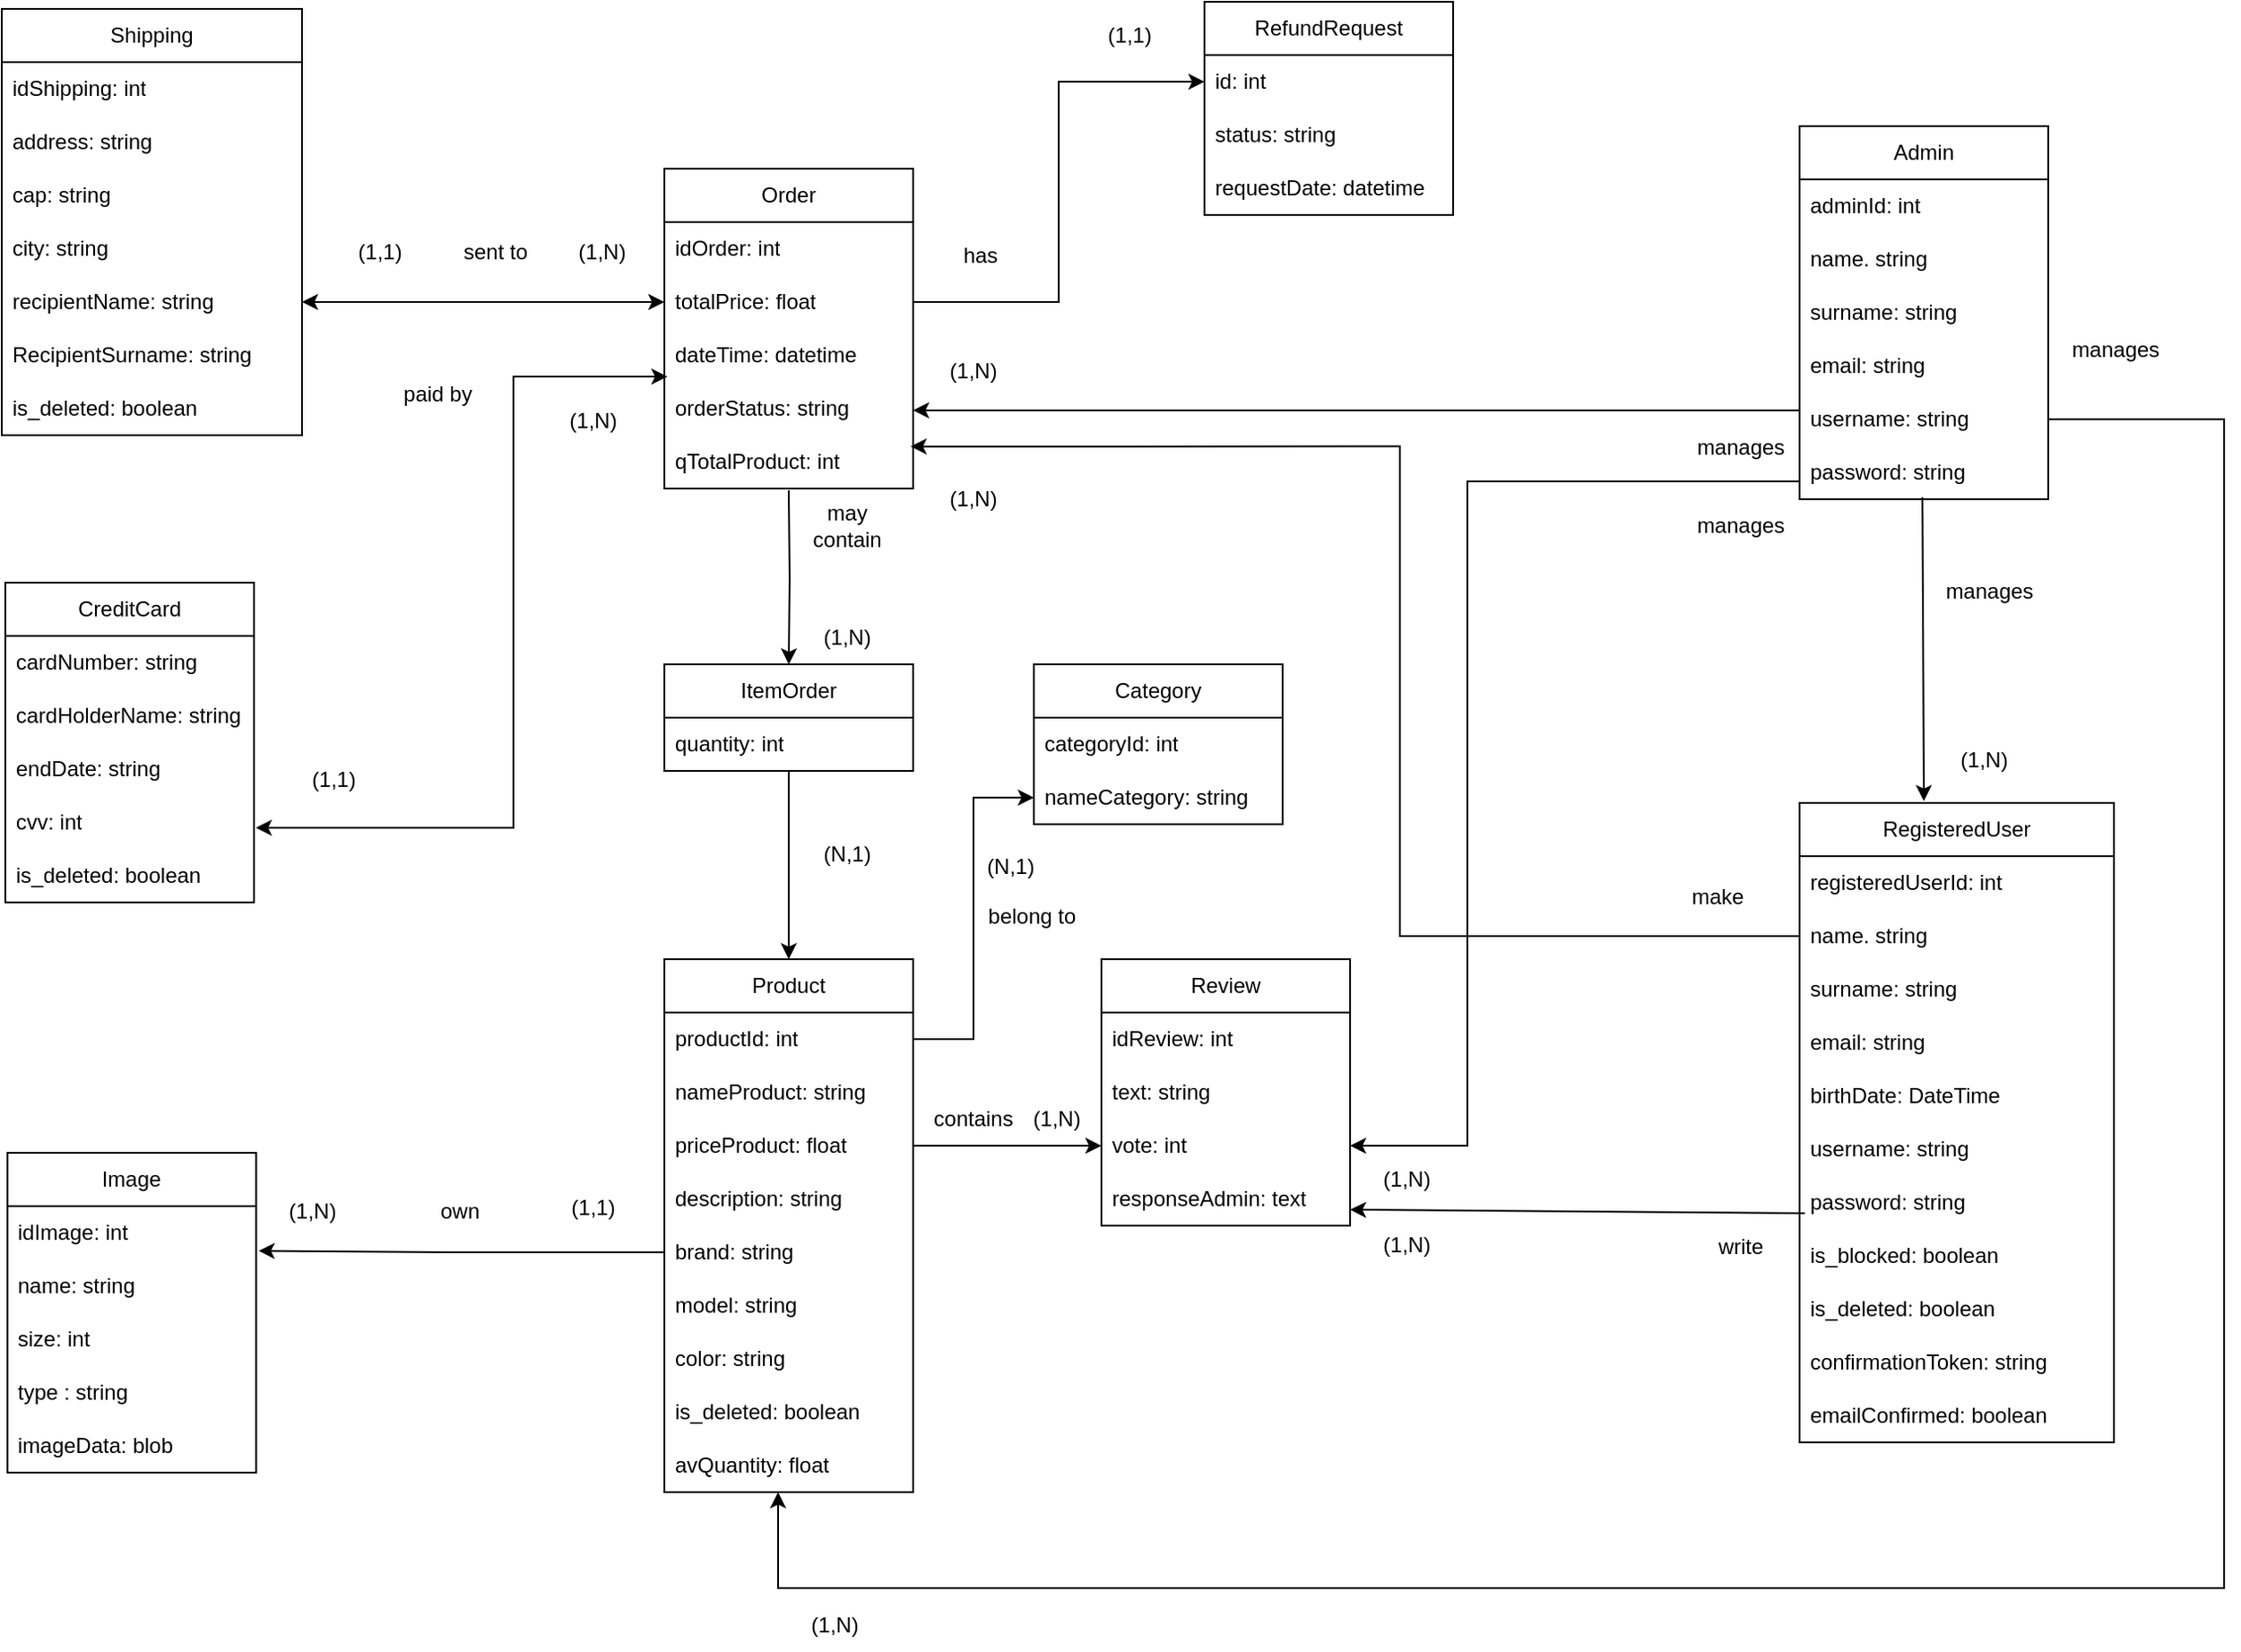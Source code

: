 <mxfile version="27.0.6">
  <diagram id="C5RBs43oDa-KdzZeNtuy" name="Page-1">
    <mxGraphModel dx="1487" dy="1133" grid="0" gridSize="10" guides="1" tooltips="1" connect="1" arrows="1" fold="1" page="1" pageScale="1" pageWidth="1920" pageHeight="1200" math="0" shadow="0">
      <root>
        <object label="" id="WIyWlLk6GJQsqaUBKTNV-0">
          <mxCell />
        </object>
        <mxCell id="WIyWlLk6GJQsqaUBKTNV-1" parent="WIyWlLk6GJQsqaUBKTNV-0" />
        <mxCell id="MhLDCH84hU7Oh2rrtrW8-7" value="Admin" style="swimlane;fontStyle=0;childLayout=stackLayout;horizontal=1;startSize=30;horizontalStack=0;resizeParent=1;resizeParentMax=0;resizeLast=0;collapsible=1;marginBottom=0;whiteSpace=wrap;html=1;" parent="WIyWlLk6GJQsqaUBKTNV-1" vertex="1">
          <mxGeometry x="1229" y="175" width="140" height="210" as="geometry" />
        </mxCell>
        <mxCell id="MhLDCH84hU7Oh2rrtrW8-8" value="adminId: int" style="text;strokeColor=none;fillColor=none;align=left;verticalAlign=middle;spacingLeft=4;spacingRight=4;overflow=hidden;points=[[0,0.5],[1,0.5]];portConstraint=eastwest;rotatable=0;whiteSpace=wrap;html=1;shadow=0;labelBorderColor=none;" parent="MhLDCH84hU7Oh2rrtrW8-7" vertex="1">
          <mxGeometry y="30" width="140" height="30" as="geometry" />
        </mxCell>
        <mxCell id="e3ILOtBGCpnbCZu8-9QI-45" value="name. string" style="text;strokeColor=none;fillColor=none;align=left;verticalAlign=middle;spacingLeft=4;spacingRight=4;overflow=hidden;points=[[0,0.5],[1,0.5]];portConstraint=eastwest;rotatable=0;whiteSpace=wrap;html=1;shadow=0;labelBorderColor=none;" parent="MhLDCH84hU7Oh2rrtrW8-7" vertex="1">
          <mxGeometry y="60" width="140" height="30" as="geometry" />
        </mxCell>
        <mxCell id="MhLDCH84hU7Oh2rrtrW8-9" value="surname: string" style="text;strokeColor=none;fillColor=none;align=left;verticalAlign=middle;spacingLeft=4;spacingRight=4;overflow=hidden;points=[[0,0.5],[1,0.5]];portConstraint=eastwest;rotatable=0;whiteSpace=wrap;html=1;" parent="MhLDCH84hU7Oh2rrtrW8-7" vertex="1">
          <mxGeometry y="90" width="140" height="30" as="geometry" />
        </mxCell>
        <mxCell id="MhLDCH84hU7Oh2rrtrW8-10" value="email: string" style="text;strokeColor=none;fillColor=none;align=left;verticalAlign=middle;spacingLeft=4;spacingRight=4;overflow=hidden;points=[[0,0.5],[1,0.5]];portConstraint=eastwest;rotatable=0;whiteSpace=wrap;html=1;" parent="MhLDCH84hU7Oh2rrtrW8-7" vertex="1">
          <mxGeometry y="120" width="140" height="30" as="geometry" />
        </mxCell>
        <mxCell id="MhLDCH84hU7Oh2rrtrW8-13" value="username: string" style="text;strokeColor=none;fillColor=none;align=left;verticalAlign=middle;spacingLeft=4;spacingRight=4;overflow=hidden;points=[[0,0.5],[1,0.5]];portConstraint=eastwest;rotatable=0;whiteSpace=wrap;html=1;" parent="MhLDCH84hU7Oh2rrtrW8-7" vertex="1">
          <mxGeometry y="150" width="140" height="30" as="geometry" />
        </mxCell>
        <mxCell id="MhLDCH84hU7Oh2rrtrW8-14" value="password: string" style="text;strokeColor=none;fillColor=none;align=left;verticalAlign=middle;spacingLeft=4;spacingRight=4;overflow=hidden;points=[[0,0.5],[1,0.5]];portConstraint=eastwest;rotatable=0;whiteSpace=wrap;html=1;" parent="MhLDCH84hU7Oh2rrtrW8-7" vertex="1">
          <mxGeometry y="180" width="140" height="30" as="geometry" />
        </mxCell>
        <mxCell id="MhLDCH84hU7Oh2rrtrW8-43" value="CreditCard" style="swimlane;fontStyle=0;childLayout=stackLayout;horizontal=1;startSize=30;horizontalStack=0;resizeParent=1;resizeParentMax=0;resizeLast=0;collapsible=1;marginBottom=0;whiteSpace=wrap;html=1;" parent="WIyWlLk6GJQsqaUBKTNV-1" vertex="1">
          <mxGeometry x="219.0" y="432" width="140" height="180" as="geometry" />
        </mxCell>
        <mxCell id="MhLDCH84hU7Oh2rrtrW8-47" value="cardNumber: string" style="text;strokeColor=none;fillColor=none;align=left;verticalAlign=middle;spacingLeft=4;spacingRight=4;overflow=hidden;points=[[0,0.5],[1,0.5]];portConstraint=eastwest;rotatable=0;whiteSpace=wrap;html=1;" parent="MhLDCH84hU7Oh2rrtrW8-43" vertex="1">
          <mxGeometry y="30" width="140" height="30" as="geometry" />
        </mxCell>
        <mxCell id="MhLDCH84hU7Oh2rrtrW8-44" value="cardHolderName: string" style="text;strokeColor=none;fillColor=none;align=left;verticalAlign=middle;spacingLeft=4;spacingRight=4;overflow=hidden;points=[[0,0.5],[1,0.5]];portConstraint=eastwest;rotatable=0;whiteSpace=wrap;html=1;" parent="MhLDCH84hU7Oh2rrtrW8-43" vertex="1">
          <mxGeometry y="60" width="140" height="30" as="geometry" />
        </mxCell>
        <mxCell id="MhLDCH84hU7Oh2rrtrW8-46" value="endDate: string" style="text;strokeColor=none;fillColor=none;align=left;verticalAlign=middle;spacingLeft=4;spacingRight=4;overflow=hidden;points=[[0,0.5],[1,0.5]];portConstraint=eastwest;rotatable=0;whiteSpace=wrap;html=1;" parent="MhLDCH84hU7Oh2rrtrW8-43" vertex="1">
          <mxGeometry y="90" width="140" height="30" as="geometry" />
        </mxCell>
        <mxCell id="MhLDCH84hU7Oh2rrtrW8-48" value="cvv: int" style="text;strokeColor=none;fillColor=none;align=left;verticalAlign=middle;spacingLeft=4;spacingRight=4;overflow=hidden;points=[[0,0.5],[1,0.5]];portConstraint=eastwest;rotatable=0;whiteSpace=wrap;html=1;" parent="MhLDCH84hU7Oh2rrtrW8-43" vertex="1">
          <mxGeometry y="120" width="140" height="30" as="geometry" />
        </mxCell>
        <mxCell id="eoG7P_aA4SIfmURsCAFH-52" value="is_deleted: boolean" style="text;strokeColor=none;fillColor=none;align=left;verticalAlign=middle;spacingLeft=4;spacingRight=4;overflow=hidden;points=[[0,0.5],[1,0.5]];portConstraint=eastwest;rotatable=0;whiteSpace=wrap;html=1;" vertex="1" parent="MhLDCH84hU7Oh2rrtrW8-43">
          <mxGeometry y="150" width="140" height="30" as="geometry" />
        </mxCell>
        <mxCell id="MhLDCH84hU7Oh2rrtrW8-71" value="Review" style="swimlane;fontStyle=0;childLayout=stackLayout;horizontal=1;startSize=30;horizontalStack=0;resizeParent=1;resizeParentMax=0;resizeLast=0;collapsible=1;marginBottom=0;whiteSpace=wrap;html=1;" parent="WIyWlLk6GJQsqaUBKTNV-1" vertex="1">
          <mxGeometry x="836" y="644" width="140" height="150" as="geometry" />
        </mxCell>
        <mxCell id="MhLDCH84hU7Oh2rrtrW8-72" value="idReview: int" style="text;strokeColor=none;fillColor=none;align=left;verticalAlign=middle;spacingLeft=4;spacingRight=4;overflow=hidden;points=[[0,0.5],[1,0.5]];portConstraint=eastwest;rotatable=0;whiteSpace=wrap;html=1;" parent="MhLDCH84hU7Oh2rrtrW8-71" vertex="1">
          <mxGeometry y="30" width="140" height="30" as="geometry" />
        </mxCell>
        <mxCell id="e3ILOtBGCpnbCZu8-9QI-52" value="text: string" style="text;strokeColor=none;fillColor=none;align=left;verticalAlign=middle;spacingLeft=4;spacingRight=4;overflow=hidden;points=[[0,0.5],[1,0.5]];portConstraint=eastwest;rotatable=0;whiteSpace=wrap;html=1;" parent="MhLDCH84hU7Oh2rrtrW8-71" vertex="1">
          <mxGeometry y="60" width="140" height="30" as="geometry" />
        </mxCell>
        <mxCell id="MhLDCH84hU7Oh2rrtrW8-73" value="vote: int" style="text;strokeColor=none;fillColor=none;align=left;verticalAlign=middle;spacingLeft=4;spacingRight=4;overflow=hidden;points=[[0,0.5],[1,0.5]];portConstraint=eastwest;rotatable=0;whiteSpace=wrap;html=1;" parent="MhLDCH84hU7Oh2rrtrW8-71" vertex="1">
          <mxGeometry y="90" width="140" height="30" as="geometry" />
        </mxCell>
        <mxCell id="e3ILOtBGCpnbCZu8-9QI-53" value="responseAdmin: text" style="text;strokeColor=none;fillColor=none;align=left;verticalAlign=middle;spacingLeft=4;spacingRight=4;overflow=hidden;points=[[0,0.5],[1,0.5]];portConstraint=eastwest;rotatable=0;whiteSpace=wrap;html=1;" parent="MhLDCH84hU7Oh2rrtrW8-71" vertex="1">
          <mxGeometry y="120" width="140" height="30" as="geometry" />
        </mxCell>
        <mxCell id="MhLDCH84hU7Oh2rrtrW8-78" value="Product" style="swimlane;fontStyle=0;childLayout=stackLayout;horizontal=1;startSize=30;horizontalStack=0;resizeParent=1;resizeParentMax=0;resizeLast=0;collapsible=1;marginBottom=0;whiteSpace=wrap;html=1;" parent="WIyWlLk6GJQsqaUBKTNV-1" vertex="1">
          <mxGeometry x="590" y="644" width="140" height="300" as="geometry" />
        </mxCell>
        <mxCell id="MhLDCH84hU7Oh2rrtrW8-79" value="productId: int" style="text;strokeColor=none;fillColor=none;align=left;verticalAlign=middle;spacingLeft=4;spacingRight=4;overflow=hidden;points=[[0,0.5],[1,0.5]];portConstraint=eastwest;rotatable=0;whiteSpace=wrap;html=1;" parent="MhLDCH84hU7Oh2rrtrW8-78" vertex="1">
          <mxGeometry y="30" width="140" height="30" as="geometry" />
        </mxCell>
        <mxCell id="e3ILOtBGCpnbCZu8-9QI-60" value="nameProduct: string" style="text;strokeColor=none;fillColor=none;align=left;verticalAlign=middle;spacingLeft=4;spacingRight=4;overflow=hidden;points=[[0,0.5],[1,0.5]];portConstraint=eastwest;rotatable=0;whiteSpace=wrap;html=1;" parent="MhLDCH84hU7Oh2rrtrW8-78" vertex="1">
          <mxGeometry y="60" width="140" height="30" as="geometry" />
        </mxCell>
        <mxCell id="MhLDCH84hU7Oh2rrtrW8-81" value="priceProduct: float" style="text;strokeColor=none;fillColor=none;align=left;verticalAlign=middle;spacingLeft=4;spacingRight=4;overflow=hidden;points=[[0,0.5],[1,0.5]];portConstraint=eastwest;rotatable=0;whiteSpace=wrap;html=1;" parent="MhLDCH84hU7Oh2rrtrW8-78" vertex="1">
          <mxGeometry y="90" width="140" height="30" as="geometry" />
        </mxCell>
        <mxCell id="e3ILOtBGCpnbCZu8-9QI-57" value="description: string" style="text;strokeColor=none;fillColor=none;align=left;verticalAlign=middle;spacingLeft=4;spacingRight=4;overflow=hidden;points=[[0,0.5],[1,0.5]];portConstraint=eastwest;rotatable=0;whiteSpace=wrap;html=1;" parent="MhLDCH84hU7Oh2rrtrW8-78" vertex="1">
          <mxGeometry y="120" width="140" height="30" as="geometry" />
        </mxCell>
        <mxCell id="e3ILOtBGCpnbCZu8-9QI-78" value="brand: string" style="text;strokeColor=none;fillColor=none;align=left;verticalAlign=middle;spacingLeft=4;spacingRight=4;overflow=hidden;points=[[0,0.5],[1,0.5]];portConstraint=eastwest;rotatable=0;whiteSpace=wrap;html=1;" parent="MhLDCH84hU7Oh2rrtrW8-78" vertex="1">
          <mxGeometry y="150" width="140" height="30" as="geometry" />
        </mxCell>
        <mxCell id="eoG7P_aA4SIfmURsCAFH-36" value="model&lt;span style=&quot;background-color: transparent; color: light-dark(rgb(0, 0, 0), rgb(255, 255, 255));&quot;&gt;: string&lt;/span&gt;" style="text;strokeColor=none;fillColor=none;align=left;verticalAlign=middle;spacingLeft=4;spacingRight=4;overflow=hidden;points=[[0,0.5],[1,0.5]];portConstraint=eastwest;rotatable=0;whiteSpace=wrap;html=1;" vertex="1" parent="MhLDCH84hU7Oh2rrtrW8-78">
          <mxGeometry y="180" width="140" height="30" as="geometry" />
        </mxCell>
        <mxCell id="eoG7P_aA4SIfmURsCAFH-37" value="&lt;span style=&quot;background-color: transparent; color: light-dark(rgb(0, 0, 0), rgb(255, 255, 255));&quot;&gt;color: string&lt;/span&gt;" style="text;strokeColor=none;fillColor=none;align=left;verticalAlign=middle;spacingLeft=4;spacingRight=4;overflow=hidden;points=[[0,0.5],[1,0.5]];portConstraint=eastwest;rotatable=0;whiteSpace=wrap;html=1;" vertex="1" parent="MhLDCH84hU7Oh2rrtrW8-78">
          <mxGeometry y="210" width="140" height="30" as="geometry" />
        </mxCell>
        <mxCell id="eoG7P_aA4SIfmURsCAFH-38" value="&lt;span style=&quot;background-color: transparent; color: light-dark(rgb(0, 0, 0), rgb(255, 255, 255));&quot;&gt;is_deleted: boolean&lt;/span&gt;" style="text;strokeColor=none;fillColor=none;align=left;verticalAlign=middle;spacingLeft=4;spacingRight=4;overflow=hidden;points=[[0,0.5],[1,0.5]];portConstraint=eastwest;rotatable=0;whiteSpace=wrap;html=1;" vertex="1" parent="MhLDCH84hU7Oh2rrtrW8-78">
          <mxGeometry y="240" width="140" height="30" as="geometry" />
        </mxCell>
        <mxCell id="eoG7P_aA4SIfmURsCAFH-39" value="avQuantity: float" style="text;strokeColor=none;fillColor=none;align=left;verticalAlign=middle;spacingLeft=4;spacingRight=4;overflow=hidden;points=[[0,0.5],[1,0.5]];portConstraint=eastwest;rotatable=0;whiteSpace=wrap;html=1;" vertex="1" parent="MhLDCH84hU7Oh2rrtrW8-78">
          <mxGeometry y="270" width="140" height="30" as="geometry" />
        </mxCell>
        <mxCell id="q-fIzM40eJiaRNclRnUj-18" style="edgeStyle=orthogonalEdgeStyle;rounded=0;orthogonalLoop=1;jettySize=auto;html=1;exitX=0.5;exitY=1;exitDx=0;exitDy=0;entryX=0.5;entryY=0;entryDx=0;entryDy=0;" parent="WIyWlLk6GJQsqaUBKTNV-1" target="q-fIzM40eJiaRNclRnUj-14" edge="1">
          <mxGeometry relative="1" as="geometry">
            <mxPoint x="660" y="380" as="sourcePoint" />
          </mxGeometry>
        </mxCell>
        <mxCell id="MhLDCH84hU7Oh2rrtrW8-117" value="Shipping" style="swimlane;fontStyle=0;childLayout=stackLayout;horizontal=1;startSize=30;horizontalStack=0;resizeParent=1;resizeParentMax=0;resizeLast=0;collapsible=1;marginBottom=0;whiteSpace=wrap;html=1;" parent="WIyWlLk6GJQsqaUBKTNV-1" vertex="1">
          <mxGeometry x="217" y="109" width="169" height="240" as="geometry" />
        </mxCell>
        <mxCell id="MhLDCH84hU7Oh2rrtrW8-118" value="idShipping: int" style="text;strokeColor=none;fillColor=none;align=left;verticalAlign=middle;spacingLeft=4;spacingRight=4;overflow=hidden;points=[[0,0.5],[1,0.5]];portConstraint=eastwest;rotatable=0;whiteSpace=wrap;html=1;" parent="MhLDCH84hU7Oh2rrtrW8-117" vertex="1">
          <mxGeometry y="30" width="169" height="30" as="geometry" />
        </mxCell>
        <mxCell id="e3ILOtBGCpnbCZu8-9QI-81" value="address: string" style="text;strokeColor=none;fillColor=none;align=left;verticalAlign=middle;spacingLeft=4;spacingRight=4;overflow=hidden;points=[[0,0.5],[1,0.5]];portConstraint=eastwest;rotatable=0;whiteSpace=wrap;html=1;" parent="MhLDCH84hU7Oh2rrtrW8-117" vertex="1">
          <mxGeometry y="60" width="169" height="30" as="geometry" />
        </mxCell>
        <mxCell id="MhLDCH84hU7Oh2rrtrW8-119" value="cap&lt;span style=&quot;background-color: transparent; color: light-dark(rgb(0, 0, 0), rgb(255, 255, 255));&quot;&gt;: string&lt;/span&gt;" style="text;strokeColor=none;fillColor=none;align=left;verticalAlign=middle;spacingLeft=4;spacingRight=4;overflow=hidden;points=[[0,0.5],[1,0.5]];portConstraint=eastwest;rotatable=0;whiteSpace=wrap;html=1;" parent="MhLDCH84hU7Oh2rrtrW8-117" vertex="1">
          <mxGeometry y="90" width="169" height="30" as="geometry" />
        </mxCell>
        <mxCell id="MhLDCH84hU7Oh2rrtrW8-120" value="city: string" style="text;strokeColor=none;fillColor=none;align=left;verticalAlign=middle;spacingLeft=4;spacingRight=4;overflow=hidden;points=[[0,0.5],[1,0.5]];portConstraint=eastwest;rotatable=0;whiteSpace=wrap;html=1;" parent="MhLDCH84hU7Oh2rrtrW8-117" vertex="1">
          <mxGeometry y="120" width="169" height="30" as="geometry" />
        </mxCell>
        <mxCell id="MhLDCH84hU7Oh2rrtrW8-121" value="recipientName: string" style="text;strokeColor=none;fillColor=none;align=left;verticalAlign=middle;spacingLeft=4;spacingRight=4;overflow=hidden;points=[[0,0.5],[1,0.5]];portConstraint=eastwest;rotatable=0;whiteSpace=wrap;html=1;" parent="MhLDCH84hU7Oh2rrtrW8-117" vertex="1">
          <mxGeometry y="150" width="169" height="30" as="geometry" />
        </mxCell>
        <mxCell id="MhLDCH84hU7Oh2rrtrW8-122" value="RecipientSurname: string" style="text;strokeColor=none;fillColor=none;align=left;verticalAlign=middle;spacingLeft=4;spacingRight=4;overflow=hidden;points=[[0,0.5],[1,0.5]];portConstraint=eastwest;rotatable=0;whiteSpace=wrap;html=1;" parent="MhLDCH84hU7Oh2rrtrW8-117" vertex="1">
          <mxGeometry y="180" width="169" height="30" as="geometry" />
        </mxCell>
        <mxCell id="eoG7P_aA4SIfmURsCAFH-51" value="is_deleted: boolean" style="text;strokeColor=none;fillColor=none;align=left;verticalAlign=middle;spacingLeft=4;spacingRight=4;overflow=hidden;points=[[0,0.5],[1,0.5]];portConstraint=eastwest;rotatable=0;whiteSpace=wrap;html=1;" vertex="1" parent="MhLDCH84hU7Oh2rrtrW8-117">
          <mxGeometry y="210" width="169" height="30" as="geometry" />
        </mxCell>
        <mxCell id="q-fIzM40eJiaRNclRnUj-7" style="edgeStyle=orthogonalEdgeStyle;rounded=0;orthogonalLoop=1;jettySize=auto;html=1;exitX=0;exitY=0.5;exitDx=0;exitDy=0;strokeColor=default;startArrow=classic;startFill=1;" parent="WIyWlLk6GJQsqaUBKTNV-1" edge="1">
          <mxGeometry relative="1" as="geometry">
            <Array as="points">
              <mxPoint x="505" y="316" />
              <mxPoint x="505" y="570" />
            </Array>
            <mxPoint x="360" y="570" as="targetPoint" />
            <mxPoint x="591.7" y="316" as="sourcePoint" />
          </mxGeometry>
        </mxCell>
        <mxCell id="q-fIzM40eJiaRNclRnUj-9" value="" style="endArrow=classic;html=1;rounded=0;exitX=0.494;exitY=1.028;exitDx=0;exitDy=0;exitPerimeter=0;entryX=0.5;entryY=0;entryDx=0;entryDy=0;" parent="WIyWlLk6GJQsqaUBKTNV-1" edge="1">
          <mxGeometry width="50" height="50" relative="1" as="geometry">
            <mxPoint x="1298.16" y="383.84" as="sourcePoint" />
            <mxPoint x="1299" y="555" as="targetPoint" />
          </mxGeometry>
        </mxCell>
        <mxCell id="q-fIzM40eJiaRNclRnUj-11" style="edgeStyle=orthogonalEdgeStyle;rounded=0;orthogonalLoop=1;jettySize=auto;html=1;exitX=0;exitY=0.5;exitDx=0;exitDy=0;entryX=1;entryY=0.5;entryDx=0;entryDy=0;" parent="WIyWlLk6GJQsqaUBKTNV-1" edge="1">
          <mxGeometry relative="1" as="geometry">
            <mxPoint x="1229" y="338" as="sourcePoint" />
            <mxPoint x="730" y="335" as="targetPoint" />
            <Array as="points">
              <mxPoint x="1229" y="335" />
            </Array>
          </mxGeometry>
        </mxCell>
        <mxCell id="q-fIzM40eJiaRNclRnUj-19" style="edgeStyle=orthogonalEdgeStyle;rounded=0;orthogonalLoop=1;jettySize=auto;html=1;exitX=0.5;exitY=1;exitDx=0;exitDy=0;entryX=0.5;entryY=0;entryDx=0;entryDy=0;" parent="WIyWlLk6GJQsqaUBKTNV-1" source="q-fIzM40eJiaRNclRnUj-14" target="MhLDCH84hU7Oh2rrtrW8-78" edge="1">
          <mxGeometry relative="1" as="geometry" />
        </mxCell>
        <mxCell id="q-fIzM40eJiaRNclRnUj-14" value="ItemOrder" style="swimlane;fontStyle=0;childLayout=stackLayout;horizontal=1;startSize=30;horizontalStack=0;resizeParent=1;resizeParentMax=0;resizeLast=0;collapsible=1;marginBottom=0;whiteSpace=wrap;html=1;" parent="WIyWlLk6GJQsqaUBKTNV-1" vertex="1">
          <mxGeometry x="590" y="478" width="140" height="60" as="geometry" />
        </mxCell>
        <mxCell id="q-fIzM40eJiaRNclRnUj-42" value="quantity: int" style="text;strokeColor=none;fillColor=none;align=left;verticalAlign=middle;spacingLeft=4;spacingRight=4;overflow=hidden;points=[[0,0.5],[1,0.5]];portConstraint=eastwest;rotatable=0;whiteSpace=wrap;html=1;" parent="q-fIzM40eJiaRNclRnUj-14" vertex="1">
          <mxGeometry y="30" width="140" height="30" as="geometry" />
        </mxCell>
        <mxCell id="q-fIzM40eJiaRNclRnUj-21" style="edgeStyle=orthogonalEdgeStyle;rounded=0;orthogonalLoop=1;jettySize=auto;html=1;exitX=1;exitY=0.5;exitDx=0;exitDy=0;entryX=0;entryY=0.5;entryDx=0;entryDy=0;" parent="WIyWlLk6GJQsqaUBKTNV-1" source="MhLDCH84hU7Oh2rrtrW8-81" target="MhLDCH84hU7Oh2rrtrW8-73" edge="1">
          <mxGeometry relative="1" as="geometry" />
        </mxCell>
        <mxCell id="q-fIzM40eJiaRNclRnUj-30" value="manages" style="text;html=1;align=center;verticalAlign=middle;whiteSpace=wrap;rounded=0;" parent="WIyWlLk6GJQsqaUBKTNV-1" vertex="1">
          <mxGeometry x="1166" y="341" width="60" height="30" as="geometry" />
        </mxCell>
        <mxCell id="q-fIzM40eJiaRNclRnUj-34" style="edgeStyle=orthogonalEdgeStyle;rounded=0;orthogonalLoop=1;jettySize=auto;html=1;exitX=0;exitY=0.5;exitDx=0;exitDy=0;entryX=1;entryY=0.5;entryDx=0;entryDy=0;" parent="WIyWlLk6GJQsqaUBKTNV-1" target="MhLDCH84hU7Oh2rrtrW8-73" edge="1">
          <mxGeometry relative="1" as="geometry">
            <Array as="points">
              <mxPoint x="1229" y="375" />
              <mxPoint x="1042" y="375" />
              <mxPoint x="1042" y="749" />
            </Array>
            <mxPoint x="1229" y="368" as="sourcePoint" />
          </mxGeometry>
        </mxCell>
        <mxCell id="q-fIzM40eJiaRNclRnUj-37" value="manages" style="text;html=1;align=center;verticalAlign=middle;whiteSpace=wrap;rounded=0;" parent="WIyWlLk6GJQsqaUBKTNV-1" vertex="1">
          <mxGeometry x="1377" y="286" width="60" height="30" as="geometry" />
        </mxCell>
        <mxCell id="q-fIzM40eJiaRNclRnUj-38" value="manages" style="text;html=1;align=center;verticalAlign=middle;whiteSpace=wrap;rounded=0;" parent="WIyWlLk6GJQsqaUBKTNV-1" vertex="1">
          <mxGeometry x="1306" y="415" width="60" height="44" as="geometry" />
        </mxCell>
        <mxCell id="q-fIzM40eJiaRNclRnUj-48" value="make" style="text;html=1;align=center;verticalAlign=middle;whiteSpace=wrap;rounded=0;" parent="WIyWlLk6GJQsqaUBKTNV-1" vertex="1">
          <mxGeometry x="1153" y="594" width="60" height="30" as="geometry" />
        </mxCell>
        <mxCell id="q-fIzM40eJiaRNclRnUj-49" value="write" style="text;html=1;align=center;verticalAlign=middle;whiteSpace=wrap;rounded=0;" parent="WIyWlLk6GJQsqaUBKTNV-1" vertex="1">
          <mxGeometry x="1166" y="791" width="60" height="30" as="geometry" />
        </mxCell>
        <mxCell id="q-fIzM40eJiaRNclRnUj-55" value="may contain" style="text;html=1;align=center;verticalAlign=middle;whiteSpace=wrap;rounded=0;" parent="WIyWlLk6GJQsqaUBKTNV-1" vertex="1">
          <mxGeometry x="663" y="385" width="60" height="30" as="geometry" />
        </mxCell>
        <mxCell id="q-fIzM40eJiaRNclRnUj-56" value="(1,N)" style="text;html=1;align=center;verticalAlign=middle;whiteSpace=wrap;rounded=0;" parent="WIyWlLk6GJQsqaUBKTNV-1" vertex="1">
          <mxGeometry x="663" y="448" width="60" height="30" as="geometry" />
        </mxCell>
        <mxCell id="q-fIzM40eJiaRNclRnUj-57" value="(N,1)" style="text;html=1;align=center;verticalAlign=middle;whiteSpace=wrap;rounded=0;" parent="WIyWlLk6GJQsqaUBKTNV-1" vertex="1">
          <mxGeometry x="663" y="570" width="60" height="30" as="geometry" />
        </mxCell>
        <mxCell id="q-fIzM40eJiaRNclRnUj-59" value="contains" style="text;html=1;align=center;verticalAlign=middle;whiteSpace=wrap;rounded=0;" parent="WIyWlLk6GJQsqaUBKTNV-1" vertex="1">
          <mxGeometry x="734" y="719" width="60" height="30" as="geometry" />
        </mxCell>
        <mxCell id="q-fIzM40eJiaRNclRnUj-60" value="(1,N)" style="text;html=1;align=center;verticalAlign=middle;whiteSpace=wrap;rounded=0;" parent="WIyWlLk6GJQsqaUBKTNV-1" vertex="1">
          <mxGeometry x="781" y="719" width="60" height="30" as="geometry" />
        </mxCell>
        <mxCell id="q-fIzM40eJiaRNclRnUj-61" value="(1,1)" style="text;html=1;align=center;verticalAlign=middle;whiteSpace=wrap;rounded=0;" parent="WIyWlLk6GJQsqaUBKTNV-1" vertex="1">
          <mxGeometry x="400" y="231" width="60" height="30" as="geometry" />
        </mxCell>
        <mxCell id="q-fIzM40eJiaRNclRnUj-64" value="(1,1)" style="text;html=1;align=center;verticalAlign=middle;whiteSpace=wrap;rounded=0;" parent="WIyWlLk6GJQsqaUBKTNV-1" vertex="1">
          <mxGeometry x="374" y="528" width="60" height="30" as="geometry" />
        </mxCell>
        <mxCell id="q-fIzM40eJiaRNclRnUj-65" value="(1,N)" style="text;html=1;align=center;verticalAlign=middle;whiteSpace=wrap;rounded=0;" parent="WIyWlLk6GJQsqaUBKTNV-1" vertex="1">
          <mxGeometry x="362" y="771" width="60" height="30" as="geometry" />
        </mxCell>
        <mxCell id="q-fIzM40eJiaRNclRnUj-66" value="(1,N)" style="text;html=1;align=center;verticalAlign=middle;whiteSpace=wrap;rounded=0;" parent="WIyWlLk6GJQsqaUBKTNV-1" vertex="1">
          <mxGeometry x="734" y="304" width="60" height="18" as="geometry" />
        </mxCell>
        <mxCell id="q-fIzM40eJiaRNclRnUj-67" value="(1,N)" style="text;html=1;align=center;verticalAlign=middle;whiteSpace=wrap;rounded=0;" parent="WIyWlLk6GJQsqaUBKTNV-1" vertex="1">
          <mxGeometry x="978" y="753" width="60" height="30" as="geometry" />
        </mxCell>
        <mxCell id="q-fIzM40eJiaRNclRnUj-68" value="(1,N)" style="text;html=1;align=center;verticalAlign=middle;whiteSpace=wrap;rounded=0;" parent="WIyWlLk6GJQsqaUBKTNV-1" vertex="1">
          <mxGeometry x="1303" y="517" width="60" height="30" as="geometry" />
        </mxCell>
        <mxCell id="q-fIzM40eJiaRNclRnUj-71" value="(1,N)" style="text;html=1;align=center;verticalAlign=middle;whiteSpace=wrap;rounded=0;" parent="WIyWlLk6GJQsqaUBKTNV-1" vertex="1">
          <mxGeometry x="734" y="371" width="60" height="28" as="geometry" />
        </mxCell>
        <mxCell id="q-fIzM40eJiaRNclRnUj-73" value="(1,N)" style="text;html=1;align=center;verticalAlign=middle;whiteSpace=wrap;rounded=0;" parent="WIyWlLk6GJQsqaUBKTNV-1" vertex="1">
          <mxGeometry x="978" y="791" width="60" height="28" as="geometry" />
        </mxCell>
        <mxCell id="q-fIzM40eJiaRNclRnUj-74" value="paid by" style="text;html=1;align=center;verticalAlign=middle;whiteSpace=wrap;rounded=0;" parent="WIyWlLk6GJQsqaUBKTNV-1" vertex="1">
          <mxGeometry x="437" y="311" width="51" height="30" as="geometry" />
        </mxCell>
        <mxCell id="q-fIzM40eJiaRNclRnUj-75" value="sent to" style="text;html=1;align=center;verticalAlign=middle;whiteSpace=wrap;rounded=0;" parent="WIyWlLk6GJQsqaUBKTNV-1" vertex="1">
          <mxGeometry x="465" y="231" width="60" height="30" as="geometry" />
        </mxCell>
        <mxCell id="q-fIzM40eJiaRNclRnUj-76" value="Category" style="swimlane;fontStyle=0;childLayout=stackLayout;horizontal=1;startSize=30;horizontalStack=0;resizeParent=1;resizeParentMax=0;resizeLast=0;collapsible=1;marginBottom=0;whiteSpace=wrap;html=1;" parent="WIyWlLk6GJQsqaUBKTNV-1" vertex="1">
          <mxGeometry x="798" y="478" width="140" height="90" as="geometry" />
        </mxCell>
        <mxCell id="q-fIzM40eJiaRNclRnUj-77" value="categoryId: int" style="text;strokeColor=none;fillColor=none;align=left;verticalAlign=middle;spacingLeft=4;spacingRight=4;overflow=hidden;points=[[0,0.5],[1,0.5]];portConstraint=eastwest;rotatable=0;whiteSpace=wrap;html=1;" parent="q-fIzM40eJiaRNclRnUj-76" vertex="1">
          <mxGeometry y="30" width="140" height="30" as="geometry" />
        </mxCell>
        <mxCell id="q-fIzM40eJiaRNclRnUj-78" value="nameCategory: string" style="text;strokeColor=none;fillColor=none;align=left;verticalAlign=middle;spacingLeft=4;spacingRight=4;overflow=hidden;points=[[0,0.5],[1,0.5]];portConstraint=eastwest;rotatable=0;whiteSpace=wrap;html=1;" parent="q-fIzM40eJiaRNclRnUj-76" vertex="1">
          <mxGeometry y="60" width="140" height="30" as="geometry" />
        </mxCell>
        <mxCell id="q-fIzM40eJiaRNclRnUj-80" style="edgeStyle=orthogonalEdgeStyle;rounded=0;orthogonalLoop=1;jettySize=auto;html=1;exitX=1;exitY=0.5;exitDx=0;exitDy=0;entryX=0;entryY=0.5;entryDx=0;entryDy=0;" parent="WIyWlLk6GJQsqaUBKTNV-1" source="MhLDCH84hU7Oh2rrtrW8-79" target="q-fIzM40eJiaRNclRnUj-78" edge="1">
          <mxGeometry relative="1" as="geometry" />
        </mxCell>
        <mxCell id="q-fIzM40eJiaRNclRnUj-81" value="belong to" style="text;html=1;align=center;verticalAlign=middle;whiteSpace=wrap;rounded=0;" parent="WIyWlLk6GJQsqaUBKTNV-1" vertex="1">
          <mxGeometry x="767" y="605" width="60" height="30" as="geometry" />
        </mxCell>
        <mxCell id="q-fIzM40eJiaRNclRnUj-82" value="(N,1)" style="text;html=1;align=center;verticalAlign=middle;whiteSpace=wrap;rounded=0;" parent="WIyWlLk6GJQsqaUBKTNV-1" vertex="1">
          <mxGeometry x="755" y="577" width="60" height="30" as="geometry" />
        </mxCell>
        <mxCell id="q-fIzM40eJiaRNclRnUj-90" value="manages" style="text;html=1;align=center;verticalAlign=middle;whiteSpace=wrap;rounded=0;" parent="WIyWlLk6GJQsqaUBKTNV-1" vertex="1">
          <mxGeometry x="1166" y="385" width="60" height="30" as="geometry" />
        </mxCell>
        <mxCell id="EqGuXHbnKCk-mSUZWBtS-0" value="Image" style="swimlane;fontStyle=0;childLayout=stackLayout;horizontal=1;startSize=30;horizontalStack=0;resizeParent=1;resizeParentMax=0;resizeLast=0;collapsible=1;marginBottom=0;whiteSpace=wrap;html=1;" parent="WIyWlLk6GJQsqaUBKTNV-1" vertex="1">
          <mxGeometry x="220.2" y="753" width="140" height="180" as="geometry" />
        </mxCell>
        <mxCell id="EqGuXHbnKCk-mSUZWBtS-1" value="idImage: int" style="text;strokeColor=none;fillColor=none;align=left;verticalAlign=middle;spacingLeft=4;spacingRight=4;overflow=hidden;points=[[0,0.5],[1,0.5]];portConstraint=eastwest;rotatable=0;whiteSpace=wrap;html=1;" parent="EqGuXHbnKCk-mSUZWBtS-0" vertex="1">
          <mxGeometry y="30" width="140" height="30" as="geometry" />
        </mxCell>
        <mxCell id="EqGuXHbnKCk-mSUZWBtS-2" value="name: string" style="text;strokeColor=none;fillColor=none;align=left;verticalAlign=middle;spacingLeft=4;spacingRight=4;overflow=hidden;points=[[0,0.5],[1,0.5]];portConstraint=eastwest;rotatable=0;whiteSpace=wrap;html=1;" parent="EqGuXHbnKCk-mSUZWBtS-0" vertex="1">
          <mxGeometry y="60" width="140" height="30" as="geometry" />
        </mxCell>
        <mxCell id="EqGuXHbnKCk-mSUZWBtS-3" value="size: int" style="text;strokeColor=none;fillColor=none;align=left;verticalAlign=middle;spacingLeft=4;spacingRight=4;overflow=hidden;points=[[0,0.5],[1,0.5]];portConstraint=eastwest;rotatable=0;whiteSpace=wrap;html=1;" parent="EqGuXHbnKCk-mSUZWBtS-0" vertex="1">
          <mxGeometry y="90" width="140" height="30" as="geometry" />
        </mxCell>
        <mxCell id="EqGuXHbnKCk-mSUZWBtS-7" value="type : string" style="text;strokeColor=none;fillColor=none;align=left;verticalAlign=middle;spacingLeft=4;spacingRight=4;overflow=hidden;points=[[0,0.5],[1,0.5]];portConstraint=eastwest;rotatable=0;whiteSpace=wrap;html=1;" parent="EqGuXHbnKCk-mSUZWBtS-0" vertex="1">
          <mxGeometry y="120" width="140" height="30" as="geometry" />
        </mxCell>
        <mxCell id="EqGuXHbnKCk-mSUZWBtS-8" value="imageData: blob" style="text;strokeColor=none;fillColor=none;align=left;verticalAlign=middle;spacingLeft=4;spacingRight=4;overflow=hidden;points=[[0,0.5],[1,0.5]];portConstraint=eastwest;rotatable=0;whiteSpace=wrap;html=1;" parent="EqGuXHbnKCk-mSUZWBtS-0" vertex="1">
          <mxGeometry y="150" width="140" height="30" as="geometry" />
        </mxCell>
        <mxCell id="eoG7P_aA4SIfmURsCAFH-0" value="RegisteredUser" style="swimlane;fontStyle=0;childLayout=stackLayout;horizontal=1;startSize=30;horizontalStack=0;resizeParent=1;resizeParentMax=0;resizeLast=0;collapsible=1;marginBottom=0;whiteSpace=wrap;html=1;" vertex="1" parent="WIyWlLk6GJQsqaUBKTNV-1">
          <mxGeometry x="1229" y="556" width="177" height="360" as="geometry" />
        </mxCell>
        <mxCell id="eoG7P_aA4SIfmURsCAFH-1" value="registeredUserId: int" style="text;strokeColor=none;fillColor=none;align=left;verticalAlign=middle;spacingLeft=4;spacingRight=4;overflow=hidden;points=[[0,0.5],[1,0.5]];portConstraint=eastwest;rotatable=0;whiteSpace=wrap;html=1;shadow=0;labelBorderColor=none;" vertex="1" parent="eoG7P_aA4SIfmURsCAFH-0">
          <mxGeometry y="30" width="177" height="30" as="geometry" />
        </mxCell>
        <mxCell id="eoG7P_aA4SIfmURsCAFH-2" value="name. string" style="text;strokeColor=none;fillColor=none;align=left;verticalAlign=middle;spacingLeft=4;spacingRight=4;overflow=hidden;points=[[0,0.5],[1,0.5]];portConstraint=eastwest;rotatable=0;whiteSpace=wrap;html=1;shadow=0;labelBorderColor=none;" vertex="1" parent="eoG7P_aA4SIfmURsCAFH-0">
          <mxGeometry y="60" width="177" height="30" as="geometry" />
        </mxCell>
        <mxCell id="eoG7P_aA4SIfmURsCAFH-3" value="surname: string" style="text;strokeColor=none;fillColor=none;align=left;verticalAlign=middle;spacingLeft=4;spacingRight=4;overflow=hidden;points=[[0,0.5],[1,0.5]];portConstraint=eastwest;rotatable=0;whiteSpace=wrap;html=1;" vertex="1" parent="eoG7P_aA4SIfmURsCAFH-0">
          <mxGeometry y="90" width="177" height="30" as="geometry" />
        </mxCell>
        <mxCell id="eoG7P_aA4SIfmURsCAFH-4" value="email: string" style="text;strokeColor=none;fillColor=none;align=left;verticalAlign=middle;spacingLeft=4;spacingRight=4;overflow=hidden;points=[[0,0.5],[1,0.5]];portConstraint=eastwest;rotatable=0;whiteSpace=wrap;html=1;" vertex="1" parent="eoG7P_aA4SIfmURsCAFH-0">
          <mxGeometry y="120" width="177" height="30" as="geometry" />
        </mxCell>
        <mxCell id="eoG7P_aA4SIfmURsCAFH-7" value="birthDate: DateTime" style="text;strokeColor=none;fillColor=none;align=left;verticalAlign=middle;spacingLeft=4;spacingRight=4;overflow=hidden;points=[[0,0.5],[1,0.5]];portConstraint=eastwest;rotatable=0;whiteSpace=wrap;html=1;" vertex="1" parent="eoG7P_aA4SIfmURsCAFH-0">
          <mxGeometry y="150" width="177" height="30" as="geometry" />
        </mxCell>
        <mxCell id="eoG7P_aA4SIfmURsCAFH-5" value="username: string" style="text;strokeColor=none;fillColor=none;align=left;verticalAlign=middle;spacingLeft=4;spacingRight=4;overflow=hidden;points=[[0,0.5],[1,0.5]];portConstraint=eastwest;rotatable=0;whiteSpace=wrap;html=1;" vertex="1" parent="eoG7P_aA4SIfmURsCAFH-0">
          <mxGeometry y="180" width="177" height="30" as="geometry" />
        </mxCell>
        <mxCell id="eoG7P_aA4SIfmURsCAFH-6" value="password: string" style="text;strokeColor=none;fillColor=none;align=left;verticalAlign=middle;spacingLeft=4;spacingRight=4;overflow=hidden;points=[[0,0.5],[1,0.5]];portConstraint=eastwest;rotatable=0;whiteSpace=wrap;html=1;" vertex="1" parent="eoG7P_aA4SIfmURsCAFH-0">
          <mxGeometry y="210" width="177" height="30" as="geometry" />
        </mxCell>
        <mxCell id="eoG7P_aA4SIfmURsCAFH-8" value="is_blocked: boolean" style="text;strokeColor=none;fillColor=none;align=left;verticalAlign=middle;spacingLeft=4;spacingRight=4;overflow=hidden;points=[[0,0.5],[1,0.5]];portConstraint=eastwest;rotatable=0;whiteSpace=wrap;html=1;" vertex="1" parent="eoG7P_aA4SIfmURsCAFH-0">
          <mxGeometry y="240" width="177" height="30" as="geometry" />
        </mxCell>
        <mxCell id="eoG7P_aA4SIfmURsCAFH-9" value="is_deleted: boolean" style="text;strokeColor=none;fillColor=none;align=left;verticalAlign=middle;spacingLeft=4;spacingRight=4;overflow=hidden;points=[[0,0.5],[1,0.5]];portConstraint=eastwest;rotatable=0;whiteSpace=wrap;html=1;" vertex="1" parent="eoG7P_aA4SIfmURsCAFH-0">
          <mxGeometry y="270" width="177" height="30" as="geometry" />
        </mxCell>
        <mxCell id="eoG7P_aA4SIfmURsCAFH-24" value="confirmationToken: string" style="text;strokeColor=none;fillColor=none;align=left;verticalAlign=middle;spacingLeft=4;spacingRight=4;overflow=hidden;points=[[0,0.5],[1,0.5]];portConstraint=eastwest;rotatable=0;whiteSpace=wrap;html=1;" vertex="1" parent="eoG7P_aA4SIfmURsCAFH-0">
          <mxGeometry y="300" width="177" height="30" as="geometry" />
        </mxCell>
        <mxCell id="eoG7P_aA4SIfmURsCAFH-25" value="emailConfirmed: boolean" style="text;strokeColor=none;fillColor=none;align=left;verticalAlign=middle;spacingLeft=4;spacingRight=4;overflow=hidden;points=[[0,0.5],[1,0.5]];portConstraint=eastwest;rotatable=0;whiteSpace=wrap;html=1;" vertex="1" parent="eoG7P_aA4SIfmURsCAFH-0">
          <mxGeometry y="330" width="177" height="30" as="geometry" />
        </mxCell>
        <mxCell id="eoG7P_aA4SIfmURsCAFH-18" style="edgeStyle=orthogonalEdgeStyle;rounded=0;orthogonalLoop=1;jettySize=auto;html=1;exitX=0;exitY=0.5;exitDx=0;exitDy=0;entryX=0.99;entryY=0.178;entryDx=0;entryDy=0;entryPerimeter=0;" edge="1" parent="WIyWlLk6GJQsqaUBKTNV-1" source="eoG7P_aA4SIfmURsCAFH-2">
          <mxGeometry relative="1" as="geometry">
            <mxPoint x="728.6" y="355.34" as="targetPoint" />
            <Array as="points">
              <mxPoint x="1004" y="631" />
              <mxPoint x="1004" y="355" />
            </Array>
          </mxGeometry>
        </mxCell>
        <mxCell id="eoG7P_aA4SIfmURsCAFH-19" value="" style="endArrow=classic;html=1;rounded=0;exitX=0;exitY=0.5;exitDx=0;exitDy=0;entryX=1;entryY=0.5;entryDx=0;entryDy=0;" edge="1" parent="WIyWlLk6GJQsqaUBKTNV-1">
          <mxGeometry width="50" height="50" relative="1" as="geometry">
            <mxPoint x="1232" y="787" as="sourcePoint" />
            <mxPoint x="976" y="785" as="targetPoint" />
          </mxGeometry>
        </mxCell>
        <mxCell id="eoG7P_aA4SIfmURsCAFH-40" style="edgeStyle=orthogonalEdgeStyle;rounded=0;orthogonalLoop=1;jettySize=auto;html=1;exitX=1;exitY=0.5;exitDx=0;exitDy=0;" edge="1" parent="WIyWlLk6GJQsqaUBKTNV-1" source="MhLDCH84hU7Oh2rrtrW8-13" target="eoG7P_aA4SIfmURsCAFH-39">
          <mxGeometry relative="1" as="geometry">
            <Array as="points">
              <mxPoint x="1468" y="340" />
              <mxPoint x="1468" y="998" />
              <mxPoint x="654" y="998" />
            </Array>
          </mxGeometry>
        </mxCell>
        <mxCell id="eoG7P_aA4SIfmURsCAFH-41" value="Order" style="swimlane;fontStyle=0;childLayout=stackLayout;horizontal=1;startSize=30;horizontalStack=0;resizeParent=1;resizeParentMax=0;resizeLast=0;collapsible=1;marginBottom=0;whiteSpace=wrap;html=1;" vertex="1" parent="WIyWlLk6GJQsqaUBKTNV-1">
          <mxGeometry x="590" y="199" width="140" height="180" as="geometry" />
        </mxCell>
        <mxCell id="eoG7P_aA4SIfmURsCAFH-42" value="idOrder: int" style="text;strokeColor=none;fillColor=none;align=left;verticalAlign=middle;spacingLeft=4;spacingRight=4;overflow=hidden;points=[[0,0.5],[1,0.5]];portConstraint=eastwest;rotatable=0;whiteSpace=wrap;html=1;" vertex="1" parent="eoG7P_aA4SIfmURsCAFH-41">
          <mxGeometry y="30" width="140" height="30" as="geometry" />
        </mxCell>
        <mxCell id="eoG7P_aA4SIfmURsCAFH-43" value="totalPrice: float" style="text;strokeColor=none;fillColor=none;align=left;verticalAlign=middle;spacingLeft=4;spacingRight=4;overflow=hidden;points=[[0,0.5],[1,0.5]];portConstraint=eastwest;rotatable=0;whiteSpace=wrap;html=1;" vertex="1" parent="eoG7P_aA4SIfmURsCAFH-41">
          <mxGeometry y="60" width="140" height="30" as="geometry" />
        </mxCell>
        <mxCell id="eoG7P_aA4SIfmURsCAFH-44" value="dateTime: datetime" style="text;strokeColor=none;fillColor=none;align=left;verticalAlign=middle;spacingLeft=4;spacingRight=4;overflow=hidden;points=[[0,0.5],[1,0.5]];portConstraint=eastwest;rotatable=0;whiteSpace=wrap;html=1;" vertex="1" parent="eoG7P_aA4SIfmURsCAFH-41">
          <mxGeometry y="90" width="140" height="30" as="geometry" />
        </mxCell>
        <mxCell id="eoG7P_aA4SIfmURsCAFH-45" value="orderStatus: string" style="text;strokeColor=none;fillColor=none;align=left;verticalAlign=middle;spacingLeft=4;spacingRight=4;overflow=hidden;points=[[0,0.5],[1,0.5]];portConstraint=eastwest;rotatable=0;whiteSpace=wrap;html=1;" vertex="1" parent="eoG7P_aA4SIfmURsCAFH-41">
          <mxGeometry y="120" width="140" height="30" as="geometry" />
        </mxCell>
        <mxCell id="eoG7P_aA4SIfmURsCAFH-46" value="qTotalProduct: int" style="text;strokeColor=none;fillColor=none;align=left;verticalAlign=middle;spacingLeft=4;spacingRight=4;overflow=hidden;points=[[0,0.5],[1,0.5]];portConstraint=eastwest;rotatable=0;whiteSpace=wrap;html=1;" vertex="1" parent="eoG7P_aA4SIfmURsCAFH-41">
          <mxGeometry y="150" width="140" height="30" as="geometry" />
        </mxCell>
        <mxCell id="eoG7P_aA4SIfmURsCAFH-53" value="own" style="text;html=1;align=center;verticalAlign=middle;whiteSpace=wrap;rounded=0;" vertex="1" parent="WIyWlLk6GJQsqaUBKTNV-1">
          <mxGeometry x="445" y="771" width="60" height="30" as="geometry" />
        </mxCell>
        <mxCell id="eoG7P_aA4SIfmURsCAFH-54" value="RefundRequest" style="swimlane;fontStyle=0;childLayout=stackLayout;horizontal=1;startSize=30;horizontalStack=0;resizeParent=1;resizeParentMax=0;resizeLast=0;collapsible=1;marginBottom=0;whiteSpace=wrap;html=1;" vertex="1" parent="WIyWlLk6GJQsqaUBKTNV-1">
          <mxGeometry x="894" y="105" width="140" height="120" as="geometry" />
        </mxCell>
        <mxCell id="eoG7P_aA4SIfmURsCAFH-55" value="id: int" style="text;strokeColor=none;fillColor=none;align=left;verticalAlign=middle;spacingLeft=4;spacingRight=4;overflow=hidden;points=[[0,0.5],[1,0.5]];portConstraint=eastwest;rotatable=0;whiteSpace=wrap;html=1;" vertex="1" parent="eoG7P_aA4SIfmURsCAFH-54">
          <mxGeometry y="30" width="140" height="30" as="geometry" />
        </mxCell>
        <mxCell id="eoG7P_aA4SIfmURsCAFH-56" value="status: string" style="text;strokeColor=none;fillColor=none;align=left;verticalAlign=middle;spacingLeft=4;spacingRight=4;overflow=hidden;points=[[0,0.5],[1,0.5]];portConstraint=eastwest;rotatable=0;whiteSpace=wrap;html=1;" vertex="1" parent="eoG7P_aA4SIfmURsCAFH-54">
          <mxGeometry y="60" width="140" height="30" as="geometry" />
        </mxCell>
        <mxCell id="eoG7P_aA4SIfmURsCAFH-57" value="requestDate: datetime" style="text;strokeColor=none;fillColor=none;align=left;verticalAlign=middle;spacingLeft=4;spacingRight=4;overflow=hidden;points=[[0,0.5],[1,0.5]];portConstraint=eastwest;rotatable=0;whiteSpace=wrap;html=1;" vertex="1" parent="eoG7P_aA4SIfmURsCAFH-54">
          <mxGeometry y="90" width="140" height="30" as="geometry" />
        </mxCell>
        <mxCell id="eoG7P_aA4SIfmURsCAFH-58" style="edgeStyle=orthogonalEdgeStyle;rounded=0;orthogonalLoop=1;jettySize=auto;html=1;exitX=1;exitY=0.5;exitDx=0;exitDy=0;entryX=0;entryY=0.5;entryDx=0;entryDy=0;" edge="1" parent="WIyWlLk6GJQsqaUBKTNV-1" source="eoG7P_aA4SIfmURsCAFH-43" target="eoG7P_aA4SIfmURsCAFH-55">
          <mxGeometry relative="1" as="geometry" />
        </mxCell>
        <mxCell id="eoG7P_aA4SIfmURsCAFH-60" value="(1,N)" style="text;html=1;align=center;verticalAlign=middle;whiteSpace=wrap;rounded=0;" vertex="1" parent="WIyWlLk6GJQsqaUBKTNV-1">
          <mxGeometry x="656" y="1005" width="60" height="28" as="geometry" />
        </mxCell>
        <mxCell id="eoG7P_aA4SIfmURsCAFH-61" value="(1,1)" style="text;html=1;align=center;verticalAlign=middle;whiteSpace=wrap;rounded=0;" vertex="1" parent="WIyWlLk6GJQsqaUBKTNV-1">
          <mxGeometry x="822" y="109" width="60" height="30" as="geometry" />
        </mxCell>
        <mxCell id="eoG7P_aA4SIfmURsCAFH-62" value="(1,N)" style="text;html=1;align=center;verticalAlign=middle;whiteSpace=wrap;rounded=0;" vertex="1" parent="WIyWlLk6GJQsqaUBKTNV-1">
          <mxGeometry x="520" y="326" width="60" height="30" as="geometry" />
        </mxCell>
        <mxCell id="eoG7P_aA4SIfmURsCAFH-64" value="(1,N)" style="text;html=1;align=center;verticalAlign=middle;whiteSpace=wrap;rounded=0;" vertex="1" parent="WIyWlLk6GJQsqaUBKTNV-1">
          <mxGeometry x="525" y="231" width="60" height="30" as="geometry" />
        </mxCell>
        <mxCell id="eoG7P_aA4SIfmURsCAFH-69" style="edgeStyle=orthogonalEdgeStyle;rounded=0;orthogonalLoop=1;jettySize=auto;html=1;exitX=0;exitY=0.5;exitDx=0;exitDy=0;entryX=1.01;entryY=0.838;entryDx=0;entryDy=0;entryPerimeter=0;" edge="1" parent="WIyWlLk6GJQsqaUBKTNV-1" source="e3ILOtBGCpnbCZu8-9QI-78" target="EqGuXHbnKCk-mSUZWBtS-1">
          <mxGeometry relative="1" as="geometry" />
        </mxCell>
        <mxCell id="eoG7P_aA4SIfmURsCAFH-70" value="" style="endArrow=classic;startArrow=classic;html=1;rounded=0;exitX=1;exitY=0.5;exitDx=0;exitDy=0;entryX=0;entryY=0.5;entryDx=0;entryDy=0;" edge="1" parent="WIyWlLk6GJQsqaUBKTNV-1" source="MhLDCH84hU7Oh2rrtrW8-121" target="eoG7P_aA4SIfmURsCAFH-43">
          <mxGeometry width="50" height="50" relative="1" as="geometry">
            <mxPoint x="435" y="423" as="sourcePoint" />
            <mxPoint x="485" y="373" as="targetPoint" />
          </mxGeometry>
        </mxCell>
        <mxCell id="eoG7P_aA4SIfmURsCAFH-72" value="(1,1)" style="text;html=1;align=center;verticalAlign=middle;whiteSpace=wrap;rounded=0;" vertex="1" parent="WIyWlLk6GJQsqaUBKTNV-1">
          <mxGeometry x="520" y="769" width="60" height="30" as="geometry" />
        </mxCell>
        <mxCell id="eoG7P_aA4SIfmURsCAFH-73" value="has" style="text;html=1;align=center;verticalAlign=middle;whiteSpace=wrap;rounded=0;" vertex="1" parent="WIyWlLk6GJQsqaUBKTNV-1">
          <mxGeometry x="738" y="233" width="60" height="30" as="geometry" />
        </mxCell>
      </root>
    </mxGraphModel>
  </diagram>
</mxfile>
